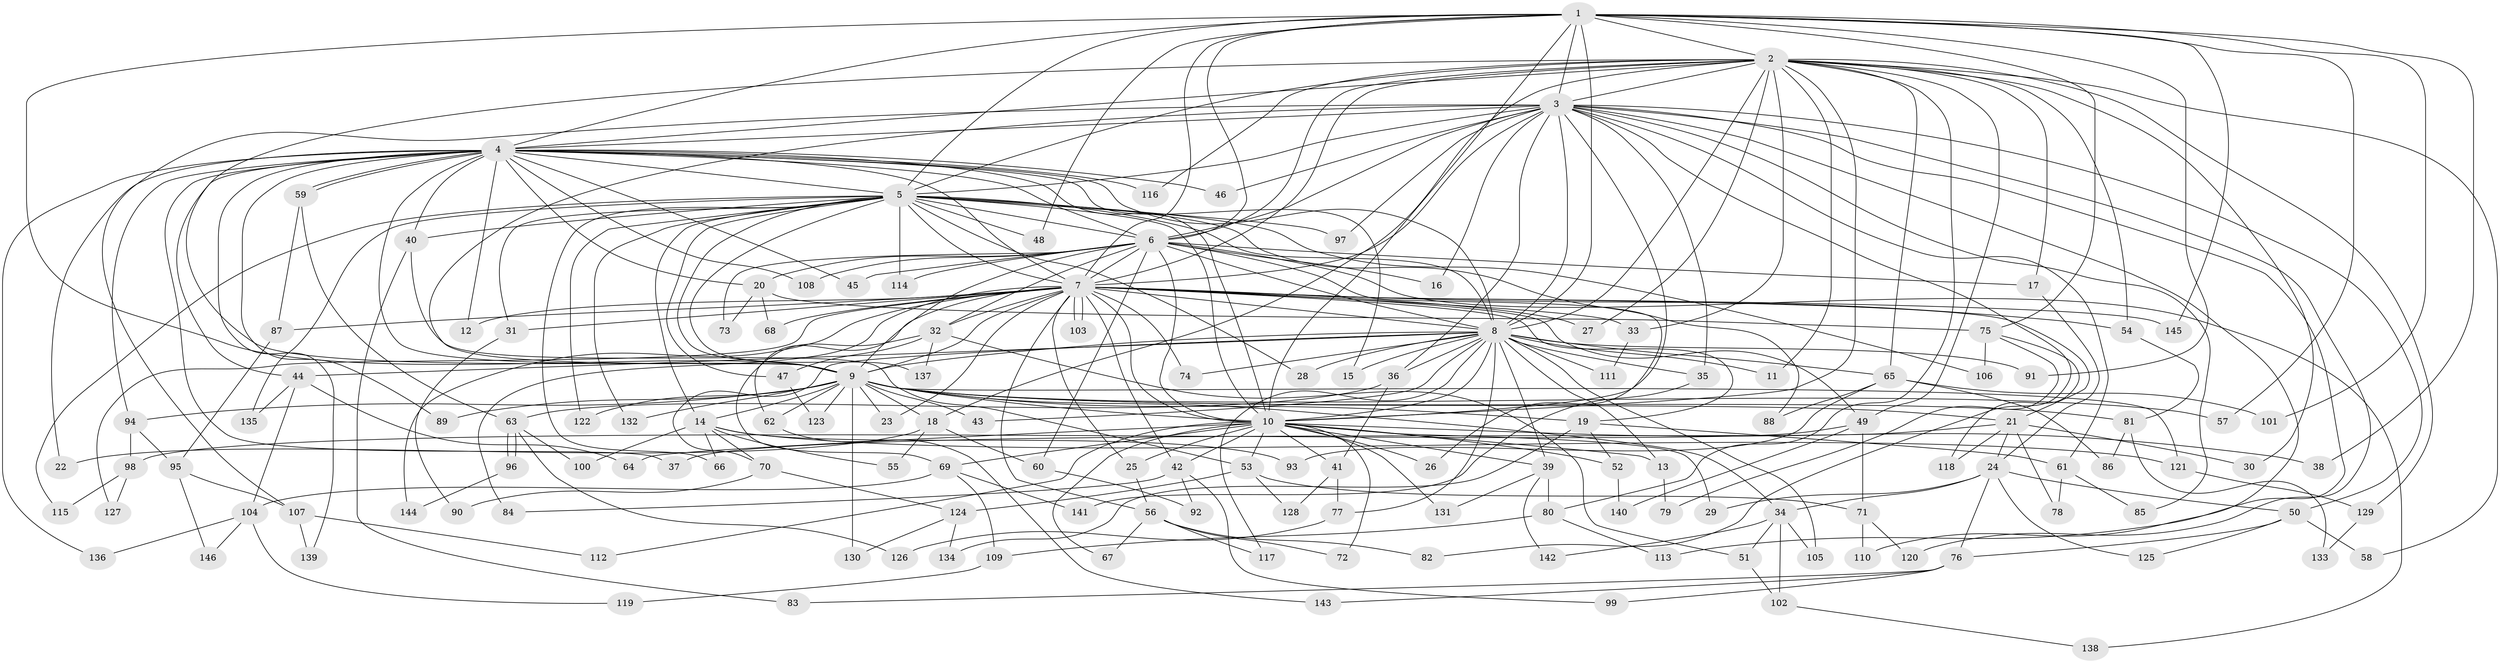 // coarse degree distribution, {11: 0.0136986301369863, 30: 0.0136986301369863, 15: 0.0136986301369863, 25: 0.0136986301369863, 35: 0.0136986301369863, 27: 0.0136986301369863, 1: 0.0273972602739726, 2: 0.3972602739726027, 3: 0.1780821917808219, 7: 0.0273972602739726, 5: 0.1095890410958904, 4: 0.1232876712328767, 6: 0.0547945205479452}
// Generated by graph-tools (version 1.1) at 2025/17/03/04/25 18:17:33]
// undirected, 146 vertices, 317 edges
graph export_dot {
graph [start="1"]
  node [color=gray90,style=filled];
  1;
  2;
  3;
  4;
  5;
  6;
  7;
  8;
  9;
  10;
  11;
  12;
  13;
  14;
  15;
  16;
  17;
  18;
  19;
  20;
  21;
  22;
  23;
  24;
  25;
  26;
  27;
  28;
  29;
  30;
  31;
  32;
  33;
  34;
  35;
  36;
  37;
  38;
  39;
  40;
  41;
  42;
  43;
  44;
  45;
  46;
  47;
  48;
  49;
  50;
  51;
  52;
  53;
  54;
  55;
  56;
  57;
  58;
  59;
  60;
  61;
  62;
  63;
  64;
  65;
  66;
  67;
  68;
  69;
  70;
  71;
  72;
  73;
  74;
  75;
  76;
  77;
  78;
  79;
  80;
  81;
  82;
  83;
  84;
  85;
  86;
  87;
  88;
  89;
  90;
  91;
  92;
  93;
  94;
  95;
  96;
  97;
  98;
  99;
  100;
  101;
  102;
  103;
  104;
  105;
  106;
  107;
  108;
  109;
  110;
  111;
  112;
  113;
  114;
  115;
  116;
  117;
  118;
  119;
  120;
  121;
  122;
  123;
  124;
  125;
  126;
  127;
  128;
  129;
  130;
  131;
  132;
  133;
  134;
  135;
  136;
  137;
  138;
  139;
  140;
  141;
  142;
  143;
  144;
  145;
  146;
  1 -- 2;
  1 -- 3;
  1 -- 4;
  1 -- 5;
  1 -- 6;
  1 -- 7;
  1 -- 8;
  1 -- 9;
  1 -- 10;
  1 -- 38;
  1 -- 48;
  1 -- 57;
  1 -- 75;
  1 -- 91;
  1 -- 101;
  1 -- 145;
  2 -- 3;
  2 -- 4;
  2 -- 5;
  2 -- 6;
  2 -- 7;
  2 -- 8;
  2 -- 9;
  2 -- 10;
  2 -- 11;
  2 -- 17;
  2 -- 18;
  2 -- 27;
  2 -- 30;
  2 -- 33;
  2 -- 49;
  2 -- 54;
  2 -- 58;
  2 -- 65;
  2 -- 80;
  2 -- 116;
  2 -- 129;
  3 -- 4;
  3 -- 5;
  3 -- 6;
  3 -- 7;
  3 -- 8;
  3 -- 9;
  3 -- 10;
  3 -- 16;
  3 -- 35;
  3 -- 36;
  3 -- 46;
  3 -- 50;
  3 -- 61;
  3 -- 82;
  3 -- 85;
  3 -- 97;
  3 -- 107;
  3 -- 110;
  3 -- 113;
  3 -- 120;
  4 -- 5;
  4 -- 6;
  4 -- 7;
  4 -- 8;
  4 -- 9;
  4 -- 10;
  4 -- 12;
  4 -- 15;
  4 -- 20;
  4 -- 22;
  4 -- 37;
  4 -- 40;
  4 -- 44;
  4 -- 45;
  4 -- 46;
  4 -- 59;
  4 -- 59;
  4 -- 89;
  4 -- 94;
  4 -- 108;
  4 -- 116;
  4 -- 136;
  4 -- 139;
  5 -- 6;
  5 -- 7;
  5 -- 8;
  5 -- 9;
  5 -- 10;
  5 -- 14;
  5 -- 28;
  5 -- 31;
  5 -- 40;
  5 -- 47;
  5 -- 48;
  5 -- 66;
  5 -- 88;
  5 -- 97;
  5 -- 106;
  5 -- 114;
  5 -- 115;
  5 -- 122;
  5 -- 132;
  5 -- 135;
  5 -- 137;
  6 -- 7;
  6 -- 8;
  6 -- 9;
  6 -- 10;
  6 -- 16;
  6 -- 17;
  6 -- 20;
  6 -- 26;
  6 -- 32;
  6 -- 45;
  6 -- 60;
  6 -- 73;
  6 -- 108;
  6 -- 114;
  6 -- 138;
  7 -- 8;
  7 -- 9;
  7 -- 10;
  7 -- 12;
  7 -- 19;
  7 -- 21;
  7 -- 23;
  7 -- 25;
  7 -- 27;
  7 -- 31;
  7 -- 32;
  7 -- 33;
  7 -- 42;
  7 -- 49;
  7 -- 54;
  7 -- 56;
  7 -- 62;
  7 -- 68;
  7 -- 74;
  7 -- 84;
  7 -- 87;
  7 -- 103;
  7 -- 103;
  7 -- 127;
  7 -- 144;
  7 -- 145;
  8 -- 9;
  8 -- 10;
  8 -- 11;
  8 -- 13;
  8 -- 15;
  8 -- 28;
  8 -- 35;
  8 -- 36;
  8 -- 39;
  8 -- 43;
  8 -- 44;
  8 -- 65;
  8 -- 70;
  8 -- 74;
  8 -- 77;
  8 -- 91;
  8 -- 105;
  8 -- 111;
  8 -- 117;
  9 -- 10;
  9 -- 14;
  9 -- 18;
  9 -- 19;
  9 -- 21;
  9 -- 23;
  9 -- 34;
  9 -- 43;
  9 -- 57;
  9 -- 62;
  9 -- 81;
  9 -- 89;
  9 -- 94;
  9 -- 121;
  9 -- 122;
  9 -- 123;
  9 -- 130;
  9 -- 132;
  10 -- 13;
  10 -- 25;
  10 -- 26;
  10 -- 29;
  10 -- 38;
  10 -- 39;
  10 -- 41;
  10 -- 42;
  10 -- 52;
  10 -- 53;
  10 -- 64;
  10 -- 67;
  10 -- 69;
  10 -- 72;
  10 -- 112;
  10 -- 131;
  13 -- 79;
  14 -- 55;
  14 -- 66;
  14 -- 70;
  14 -- 93;
  14 -- 100;
  14 -- 121;
  17 -- 24;
  18 -- 22;
  18 -- 55;
  18 -- 60;
  19 -- 52;
  19 -- 61;
  19 -- 134;
  20 -- 68;
  20 -- 73;
  20 -- 75;
  21 -- 24;
  21 -- 30;
  21 -- 37;
  21 -- 78;
  21 -- 118;
  24 -- 29;
  24 -- 34;
  24 -- 50;
  24 -- 76;
  24 -- 125;
  25 -- 56;
  31 -- 90;
  32 -- 47;
  32 -- 51;
  32 -- 69;
  32 -- 137;
  33 -- 111;
  34 -- 51;
  34 -- 102;
  34 -- 105;
  34 -- 142;
  35 -- 141;
  36 -- 41;
  36 -- 63;
  39 -- 80;
  39 -- 131;
  39 -- 142;
  40 -- 53;
  40 -- 83;
  41 -- 77;
  41 -- 128;
  42 -- 84;
  42 -- 92;
  42 -- 99;
  44 -- 64;
  44 -- 104;
  44 -- 135;
  47 -- 123;
  49 -- 71;
  49 -- 98;
  49 -- 140;
  50 -- 58;
  50 -- 76;
  50 -- 125;
  51 -- 102;
  52 -- 140;
  53 -- 71;
  53 -- 124;
  53 -- 128;
  54 -- 81;
  56 -- 67;
  56 -- 72;
  56 -- 82;
  56 -- 117;
  59 -- 63;
  59 -- 87;
  60 -- 92;
  61 -- 78;
  61 -- 85;
  62 -- 143;
  63 -- 96;
  63 -- 96;
  63 -- 100;
  63 -- 126;
  65 -- 86;
  65 -- 88;
  65 -- 93;
  65 -- 101;
  69 -- 104;
  69 -- 109;
  69 -- 141;
  70 -- 90;
  70 -- 124;
  71 -- 110;
  71 -- 120;
  75 -- 79;
  75 -- 106;
  75 -- 118;
  76 -- 83;
  76 -- 99;
  76 -- 143;
  77 -- 126;
  80 -- 109;
  80 -- 113;
  81 -- 86;
  81 -- 133;
  87 -- 95;
  94 -- 95;
  94 -- 98;
  95 -- 107;
  95 -- 146;
  96 -- 144;
  98 -- 115;
  98 -- 127;
  102 -- 138;
  104 -- 119;
  104 -- 136;
  104 -- 146;
  107 -- 112;
  107 -- 139;
  109 -- 119;
  121 -- 129;
  124 -- 130;
  124 -- 134;
  129 -- 133;
}
